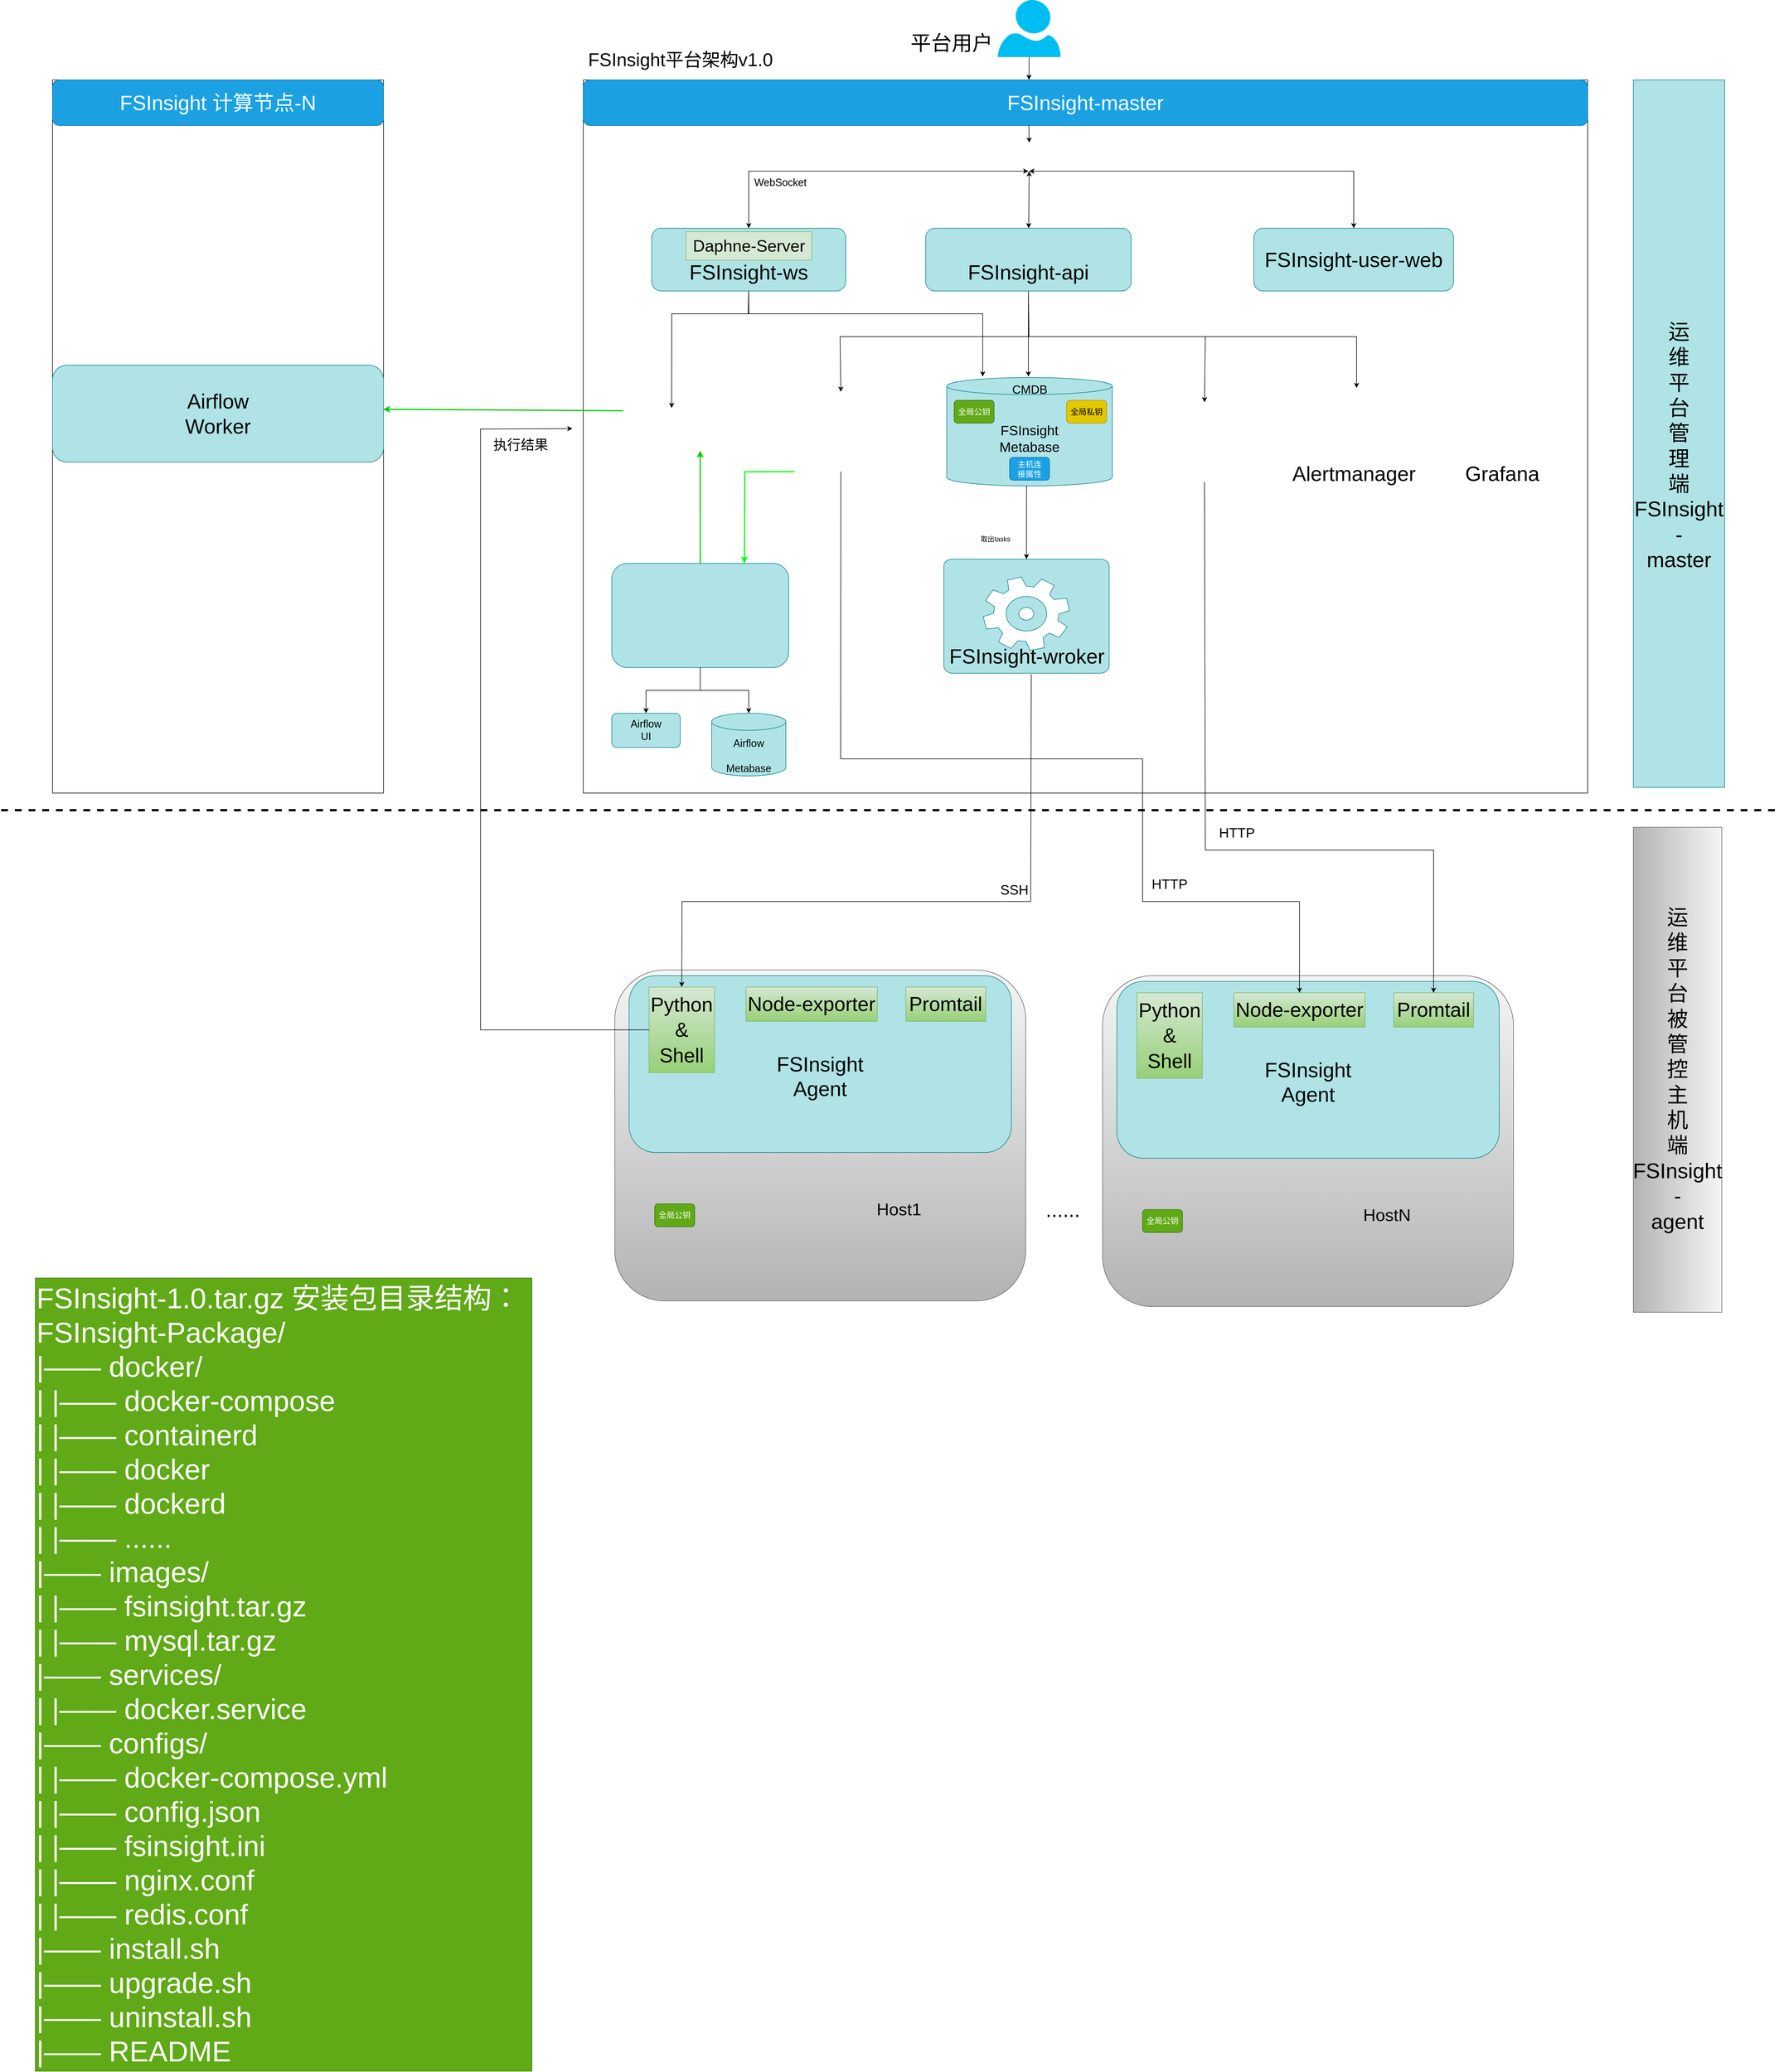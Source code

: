 <mxfile version="21.1.5" type="github">
  <diagram name="第 1 页" id="PWn0qpvjfhWFUnn55hS1">
    <mxGraphModel dx="4824" dy="-1916" grid="1" gridSize="10" guides="1" tooltips="1" connect="1" arrows="1" fold="1" page="1" pageScale="1" pageWidth="827" pageHeight="1169" math="0" shadow="0">
      <root>
        <mxCell id="0" />
        <mxCell id="1" parent="0" />
        <mxCell id="Eih9cNRxZLLOgjD7t8Rx-1" value="" style="swimlane;startSize=0;" parent="1" vertex="1">
          <mxGeometry x="-100" y="5350" width="1760" height="1250" as="geometry" />
        </mxCell>
        <mxCell id="Eih9cNRxZLLOgjD7t8Rx-2" value="&lt;font style=&quot;font-size: 36px;&quot;&gt;FSInsight-user-web&lt;/font&gt;" style="rounded=1;whiteSpace=wrap;html=1;fillColor=#b0e3e6;strokeColor=#0e8088;" parent="Eih9cNRxZLLOgjD7t8Rx-1" vertex="1">
          <mxGeometry x="1175" y="260" width="350" height="110" as="geometry" />
        </mxCell>
        <mxCell id="Eih9cNRxZLLOgjD7t8Rx-3" value="" style="shape=image;verticalLabelPosition=bottom;labelBackgroundColor=default;verticalAlign=top;aspect=fixed;imageAspect=0;image=https://www.gartner.com/imagesrv/peer-insights/vendors/logos/nginx.png;" parent="Eih9cNRxZLLOgjD7t8Rx-1" vertex="1">
          <mxGeometry x="707.12" y="110" width="148.55" height="50" as="geometry" />
        </mxCell>
        <mxCell id="Eih9cNRxZLLOgjD7t8Rx-4" value="&lt;font style=&quot;font-size: 36px;&quot;&gt;&lt;br&gt;FSInsight-api&lt;/font&gt;" style="rounded=1;whiteSpace=wrap;html=1;fillColor=#b0e3e6;strokeColor=#0e8088;" parent="Eih9cNRxZLLOgjD7t8Rx-1" vertex="1">
          <mxGeometry x="600" y="260" width="360" height="110" as="geometry" />
        </mxCell>
        <mxCell id="Eih9cNRxZLLOgjD7t8Rx-5" value="" style="shape=image;verticalLabelPosition=bottom;labelBackgroundColor=default;verticalAlign=top;aspect=fixed;imageAspect=0;image=https://upload.wikimedia.org/wikipedia/commons/thumb/0/00/Gunicorn_logo_2010.svg/2560px-Gunicorn_logo_2010.svg.png;" parent="Eih9cNRxZLLOgjD7t8Rx-1" vertex="1">
          <mxGeometry x="680.15" y="266.15" width="182.64" height="40.05" as="geometry" />
        </mxCell>
        <mxCell id="Eih9cNRxZLLOgjD7t8Rx-6" value="&lt;font style=&quot;font-size: 24px;&quot;&gt;FSInsight&lt;br&gt;Metabase&lt;/font&gt;" style="shape=cylinder3;whiteSpace=wrap;html=1;boundedLbl=1;backgroundOutline=1;size=15;fillColor=#b0e3e6;strokeColor=#0e8088;" parent="Eih9cNRxZLLOgjD7t8Rx-1" vertex="1">
          <mxGeometry x="637" y="521.64" width="290" height="190" as="geometry" />
        </mxCell>
        <mxCell id="Eih9cNRxZLLOgjD7t8Rx-7" value="" style="endArrow=classic;html=1;rounded=0;entryX=0.5;entryY=0;entryDx=0;entryDy=0;entryPerimeter=0;exitX=0.482;exitY=0.997;exitDx=0;exitDy=0;exitPerimeter=0;" parent="Eih9cNRxZLLOgjD7t8Rx-1" source="Eih9cNRxZLLOgjD7t8Rx-6" target="Eih9cNRxZLLOgjD7t8Rx-21" edge="1">
          <mxGeometry width="50" height="50" relative="1" as="geometry">
            <mxPoint x="776.61" y="750" as="sourcePoint" />
            <mxPoint x="776.61" y="730" as="targetPoint" />
          </mxGeometry>
        </mxCell>
        <mxCell id="Eih9cNRxZLLOgjD7t8Rx-8" value="" style="endArrow=classic;html=1;rounded=0;exitX=0.5;exitY=1;exitDx=0;exitDy=0;entryX=0.5;entryY=0;entryDx=0;entryDy=0;" parent="Eih9cNRxZLLOgjD7t8Rx-1" source="Eih9cNRxZLLOgjD7t8Rx-4" target="Eih9cNRxZLLOgjD7t8Rx-24" edge="1">
          <mxGeometry width="50" height="50" relative="1" as="geometry">
            <mxPoint x="465" y="490" as="sourcePoint" />
            <mxPoint x="475" y="510" as="targetPoint" />
            <Array as="points">
              <mxPoint x="780" y="450" />
              <mxPoint x="450" y="450" />
            </Array>
          </mxGeometry>
        </mxCell>
        <mxCell id="Eih9cNRxZLLOgjD7t8Rx-9" value="取出tasks" style="text;html=1;align=center;verticalAlign=middle;resizable=0;points=[];autosize=1;strokeColor=none;fillColor=none;" parent="Eih9cNRxZLLOgjD7t8Rx-1" vertex="1">
          <mxGeometry x="681.61" y="790" width="80" height="30" as="geometry" />
        </mxCell>
        <mxCell id="Eih9cNRxZLLOgjD7t8Rx-10" value="&lt;font style=&quot;font-size: 36px;&quot;&gt;&lt;br&gt;&lt;font style=&quot;font-size: 36px;&quot;&gt;FSInsight-ws&lt;/font&gt;&lt;/font&gt;" style="rounded=1;whiteSpace=wrap;html=1;fillColor=#b0e3e6;strokeColor=#0e8088;" parent="Eih9cNRxZLLOgjD7t8Rx-1" vertex="1">
          <mxGeometry x="120" y="260" width="340" height="110" as="geometry" />
        </mxCell>
        <mxCell id="Eih9cNRxZLLOgjD7t8Rx-11" value="&lt;font style=&quot;font-size: 29px;&quot;&gt;Daphne-Server&lt;/font&gt;" style="text;html=1;align=center;verticalAlign=middle;resizable=0;points=[];autosize=1;strokeColor=#82b366;fillColor=#d5e8d4;" parent="Eih9cNRxZLLOgjD7t8Rx-1" vertex="1">
          <mxGeometry x="180" y="266.15" width="220" height="50" as="geometry" />
        </mxCell>
        <mxCell id="Eih9cNRxZLLOgjD7t8Rx-12" value="" style="endArrow=classic;startArrow=classic;html=1;rounded=0;exitX=0.5;exitY=0;exitDx=0;exitDy=0;" parent="Eih9cNRxZLLOgjD7t8Rx-1" source="Eih9cNRxZLLOgjD7t8Rx-10" edge="1">
          <mxGeometry width="50" height="50" relative="1" as="geometry">
            <mxPoint x="350" y="310" as="sourcePoint" />
            <mxPoint x="780" y="160" as="targetPoint" />
            <Array as="points">
              <mxPoint x="290" y="160" />
            </Array>
          </mxGeometry>
        </mxCell>
        <mxCell id="Eih9cNRxZLLOgjD7t8Rx-13" value="" style="endArrow=classic;startArrow=classic;html=1;rounded=0;entryX=0.5;entryY=1;entryDx=0;entryDy=0;" parent="Eih9cNRxZLLOgjD7t8Rx-1" source="Eih9cNRxZLLOgjD7t8Rx-4" target="Eih9cNRxZLLOgjD7t8Rx-3" edge="1">
          <mxGeometry width="50" height="50" relative="1" as="geometry">
            <mxPoint x="350" y="250" as="sourcePoint" />
            <mxPoint x="475" y="120" as="targetPoint" />
          </mxGeometry>
        </mxCell>
        <mxCell id="Eih9cNRxZLLOgjD7t8Rx-14" value="" style="endArrow=classic;startArrow=classic;html=1;rounded=0;entryX=0.5;entryY=1;entryDx=0;entryDy=0;exitX=0.5;exitY=0;exitDx=0;exitDy=0;" parent="Eih9cNRxZLLOgjD7t8Rx-1" source="Eih9cNRxZLLOgjD7t8Rx-2" target="Eih9cNRxZLLOgjD7t8Rx-3" edge="1">
          <mxGeometry width="50" height="50" relative="1" as="geometry">
            <mxPoint x="350" y="250" as="sourcePoint" />
            <mxPoint x="400" y="200" as="targetPoint" />
            <Array as="points">
              <mxPoint x="1350" y="160" />
              <mxPoint x="1055" y="160" />
            </Array>
          </mxGeometry>
        </mxCell>
        <mxCell id="Eih9cNRxZLLOgjD7t8Rx-15" value="CMDB" style="text;html=1;align=center;verticalAlign=middle;resizable=0;points=[];autosize=1;strokeColor=none;fillColor=none;fontSize=21;" parent="Eih9cNRxZLLOgjD7t8Rx-1" vertex="1">
          <mxGeometry x="737" y="521.64" width="90" height="40" as="geometry" />
        </mxCell>
        <mxCell id="Eih9cNRxZLLOgjD7t8Rx-16" value="全局私钥" style="rounded=1;whiteSpace=wrap;html=1;fontSize=14;fillColor=#e3c800;fontColor=#000000;strokeColor=#B09500;" parent="Eih9cNRxZLLOgjD7t8Rx-1" vertex="1">
          <mxGeometry x="847" y="561.64" width="70" height="40" as="geometry" />
        </mxCell>
        <mxCell id="Eih9cNRxZLLOgjD7t8Rx-17" value="全局公钥" style="rounded=1;whiteSpace=wrap;html=1;fontSize=14;fillColor=#60a917;fontColor=#ffffff;strokeColor=#2D7600;" parent="Eih9cNRxZLLOgjD7t8Rx-1" vertex="1">
          <mxGeometry x="649.86" y="561.64" width="70" height="40" as="geometry" />
        </mxCell>
        <mxCell id="Eih9cNRxZLLOgjD7t8Rx-18" value="主机连&lt;br&gt;接属性" style="rounded=1;whiteSpace=wrap;html=1;fontSize=14;fillColor=#1ba1e2;fontColor=#ffffff;strokeColor=#006EAF;" parent="Eih9cNRxZLLOgjD7t8Rx-1" vertex="1">
          <mxGeometry x="747" y="661.64" width="70" height="40" as="geometry" />
        </mxCell>
        <mxCell id="Eih9cNRxZLLOgjD7t8Rx-19" value="" style="shape=image;verticalLabelPosition=bottom;labelBackgroundColor=#33FFFF;verticalAlign=top;aspect=fixed;imageAspect=0;image=https://download.logo.wine/logo/Redis/Redis-Logo.wine.png;" parent="Eih9cNRxZLLOgjD7t8Rx-1" vertex="1">
          <mxGeometry x="-20" y="503.28" width="339.72" height="226.72" as="geometry" />
        </mxCell>
        <mxCell id="Eih9cNRxZLLOgjD7t8Rx-20" value="&lt;font style=&quot;font-size: 36px;&quot;&gt;FSInsight-master&lt;/font&gt;" style="rounded=1;whiteSpace=wrap;html=1;fillColor=#1ba1e2;strokeColor=#006EAF;fontColor=#ffffff;" parent="Eih9cNRxZLLOgjD7t8Rx-1" vertex="1">
          <mxGeometry width="1760" height="80" as="geometry" />
        </mxCell>
        <mxCell id="Eih9cNRxZLLOgjD7t8Rx-21" value="" style="verticalLabelPosition=bottom;html=1;verticalAlign=top;align=center;strokeColor=#0e8088;fillColor=#b0e3e6;shape=mxgraph.azure.worker_role;labelBackgroundColor=#33FFFF;fontSize=24;" parent="Eih9cNRxZLLOgjD7t8Rx-1" vertex="1">
          <mxGeometry x="631.61" y="840" width="290" height="200" as="geometry" />
        </mxCell>
        <mxCell id="Eih9cNRxZLLOgjD7t8Rx-22" value="&lt;font style=&quot;font-size: 36px;&quot;&gt;FSInsight-wroker&lt;/font&gt;" style="text;html=1;align=center;verticalAlign=middle;resizable=0;points=[];autosize=1;strokeColor=none;fillColor=none;fontSize=24;" parent="Eih9cNRxZLLOgjD7t8Rx-1" vertex="1">
          <mxGeometry x="626.61" y="980" width="300" height="60" as="geometry" />
        </mxCell>
        <mxCell id="Eih9cNRxZLLOgjD7t8Rx-23" value="" style="shape=image;verticalLabelPosition=bottom;labelBackgroundColor=default;verticalAlign=top;aspect=fixed;imageAspect=0;image=https://grafana.com/docs/loki/latest/logo_and_name.png;" parent="Eih9cNRxZLLOgjD7t8Rx-1" vertex="1">
          <mxGeometry x="970" y="565" width="237.13" height="140" as="geometry" />
        </mxCell>
        <mxCell id="Eih9cNRxZLLOgjD7t8Rx-24" value="" style="shape=image;verticalLabelPosition=bottom;labelBackgroundColor=default;verticalAlign=top;aspect=fixed;imageAspect=0;image=https://seeklogo.com/images/P/prometheus-monitoring-system-logo-3C07B67C00-seeklogo.com.png;" parent="Eih9cNRxZLLOgjD7t8Rx-1" vertex="1">
          <mxGeometry x="370" y="546.64" width="162.79" height="140" as="geometry" />
        </mxCell>
        <mxCell id="Eih9cNRxZLLOgjD7t8Rx-25" value="" style="endArrow=classic;html=1;rounded=0;exitX=0.5;exitY=1;exitDx=0;exitDy=0;" parent="Eih9cNRxZLLOgjD7t8Rx-1" source="Eih9cNRxZLLOgjD7t8Rx-4" edge="1">
          <mxGeometry width="50" height="50" relative="1" as="geometry">
            <mxPoint x="765" y="350" as="sourcePoint" />
            <mxPoint x="780" y="520" as="targetPoint" />
          </mxGeometry>
        </mxCell>
        <mxCell id="Eih9cNRxZLLOgjD7t8Rx-26" value="" style="endArrow=classic;html=1;rounded=0;entryX=0.5;entryY=0;entryDx=0;entryDy=0;exitX=0.5;exitY=1;exitDx=0;exitDy=0;" parent="Eih9cNRxZLLOgjD7t8Rx-1" source="Eih9cNRxZLLOgjD7t8Rx-4" target="Eih9cNRxZLLOgjD7t8Rx-23" edge="1">
          <mxGeometry width="50" height="50" relative="1" as="geometry">
            <mxPoint x="760" y="340" as="sourcePoint" />
            <mxPoint x="635" y="455" as="targetPoint" />
            <Array as="points">
              <mxPoint x="781" y="450" />
              <mxPoint x="1090" y="450" />
            </Array>
          </mxGeometry>
        </mxCell>
        <mxCell id="Eih9cNRxZLLOgjD7t8Rx-27" value="" style="endArrow=classic;html=1;rounded=0;strokeWidth=1;fontSize=37;entryX=0.5;entryY=0;entryDx=0;entryDy=0;exitX=0.5;exitY=1;exitDx=0;exitDy=0;" parent="Eih9cNRxZLLOgjD7t8Rx-1" source="Eih9cNRxZLLOgjD7t8Rx-10" edge="1">
          <mxGeometry width="50" height="50" relative="1" as="geometry">
            <mxPoint x="490" y="600" as="sourcePoint" />
            <mxPoint x="154.86" y="575" as="targetPoint" />
            <Array as="points">
              <mxPoint x="289" y="410" />
              <mxPoint x="155" y="410" />
            </Array>
          </mxGeometry>
        </mxCell>
        <mxCell id="Eih9cNRxZLLOgjD7t8Rx-28" value="" style="shape=image;verticalLabelPosition=bottom;labelBackgroundColor=default;verticalAlign=top;aspect=fixed;imageAspect=0;image=https://cdn-icons-png.flaticon.com/512/5799/5799222.png;" parent="Eih9cNRxZLLOgjD7t8Rx-1" vertex="1">
          <mxGeometry x="1300" y="540" width="110" height="110" as="geometry" />
        </mxCell>
        <mxCell id="Eih9cNRxZLLOgjD7t8Rx-29" value="Alertmanager" style="text;html=1;align=center;verticalAlign=middle;resizable=0;points=[];autosize=1;strokeColor=none;fillColor=none;fontSize=36;" parent="Eih9cNRxZLLOgjD7t8Rx-1" vertex="1">
          <mxGeometry x="1230" y="660" width="240" height="60" as="geometry" />
        </mxCell>
        <mxCell id="Eih9cNRxZLLOgjD7t8Rx-30" value="" style="shape=image;verticalLabelPosition=bottom;labelBackgroundColor=default;verticalAlign=top;aspect=fixed;imageAspect=0;image=https://uxwing.com/wp-content/themes/uxwing/download/brands-and-social-media/grafana-icon.png;" parent="Eih9cNRxZLLOgjD7t8Rx-1" vertex="1">
          <mxGeometry x="1550" y="549.18" width="102.17" height="110.82" as="geometry" />
        </mxCell>
        <mxCell id="Eih9cNRxZLLOgjD7t8Rx-31" value="" style="endArrow=classic;html=1;rounded=0;strokeWidth=1;fontSize=32;exitX=0.5;exitY=1;exitDx=0;exitDy=0;entryX=0.5;entryY=0;entryDx=0;entryDy=0;" parent="Eih9cNRxZLLOgjD7t8Rx-1" source="Eih9cNRxZLLOgjD7t8Rx-4" target="Eih9cNRxZLLOgjD7t8Rx-28" edge="1">
          <mxGeometry width="50" height="50" relative="1" as="geometry">
            <mxPoint x="1020" y="730" as="sourcePoint" />
            <mxPoint x="1070" y="680" as="targetPoint" />
            <Array as="points">
              <mxPoint x="780" y="450" />
              <mxPoint x="1355" y="450" />
            </Array>
          </mxGeometry>
        </mxCell>
        <mxCell id="5G6BUOi-uD9NeLcH04Ix-1" value="Grafana" style="text;html=1;align=center;verticalAlign=middle;resizable=0;points=[];autosize=1;strokeColor=none;fillColor=none;fontSize=36;" parent="Eih9cNRxZLLOgjD7t8Rx-1" vertex="1">
          <mxGeometry x="1535" y="660" width="150" height="60" as="geometry" />
        </mxCell>
        <mxCell id="B23y7wXSr48O5kqvbDNo-1" value="" style="endArrow=classic;html=1;rounded=0;exitX=0.5;exitY=1;exitDx=0;exitDy=0;" parent="Eih9cNRxZLLOgjD7t8Rx-1" source="Eih9cNRxZLLOgjD7t8Rx-10" edge="1">
          <mxGeometry width="50" height="50" relative="1" as="geometry">
            <mxPoint x="960" y="860" as="sourcePoint" />
            <mxPoint x="700" y="520" as="targetPoint" />
            <Array as="points">
              <mxPoint x="290" y="410" />
              <mxPoint x="700" y="410" />
            </Array>
          </mxGeometry>
        </mxCell>
        <mxCell id="B23y7wXSr48O5kqvbDNo-2" value="" style="endArrow=classic;html=1;rounded=0;entryX=0.5;entryY=0;entryDx=0;entryDy=0;" parent="Eih9cNRxZLLOgjD7t8Rx-1" target="Eih9cNRxZLLOgjD7t8Rx-3" edge="1">
          <mxGeometry width="50" height="50" relative="1" as="geometry">
            <mxPoint x="781" y="80" as="sourcePoint" />
            <mxPoint x="791" y="10" as="targetPoint" />
          </mxGeometry>
        </mxCell>
        <mxCell id="B23y7wXSr48O5kqvbDNo-4" value="" style="rounded=1;whiteSpace=wrap;html=1;fontSize=36;fillColor=#b0e3e6;strokeColor=#0e8088;" parent="Eih9cNRxZLLOgjD7t8Rx-1" vertex="1">
          <mxGeometry x="50" y="847.5" width="310" height="182.5" as="geometry" />
        </mxCell>
        <mxCell id="B23y7wXSr48O5kqvbDNo-3" value="" style="shape=image;verticalLabelPosition=bottom;labelBackgroundColor=default;verticalAlign=top;aspect=fixed;imageAspect=0;image=https://upload.wikimedia.org/wikipedia/commons/d/de/AirflowLogo.png;" parent="Eih9cNRxZLLOgjD7t8Rx-1" vertex="1">
          <mxGeometry x="61.01" y="885" width="258.71" height="100" as="geometry" />
        </mxCell>
        <mxCell id="B23y7wXSr48O5kqvbDNo-5" value="&lt;font style=&quot;font-size: 18px;&quot;&gt;Airflow&lt;br&gt;Metabase&lt;/font&gt;" style="shape=cylinder3;whiteSpace=wrap;html=1;boundedLbl=1;backgroundOutline=1;size=15;fontSize=36;fillColor=#b0e3e6;strokeColor=#0e8088;" parent="Eih9cNRxZLLOgjD7t8Rx-1" vertex="1">
          <mxGeometry x="225" y="1110" width="130" height="110" as="geometry" />
        </mxCell>
        <mxCell id="B23y7wXSr48O5kqvbDNo-6" value="Airflow&lt;br&gt;UI" style="rounded=1;whiteSpace=wrap;html=1;fontSize=18;fillColor=#b0e3e6;strokeColor=#0e8088;" parent="Eih9cNRxZLLOgjD7t8Rx-1" vertex="1">
          <mxGeometry x="50" y="1110" width="120" height="60" as="geometry" />
        </mxCell>
        <mxCell id="B23y7wXSr48O5kqvbDNo-7" value="" style="endArrow=classic;html=1;rounded=0;fontSize=18;exitX=0.5;exitY=1;exitDx=0;exitDy=0;entryX=0.5;entryY=0;entryDx=0;entryDy=0;entryPerimeter=0;" parent="Eih9cNRxZLLOgjD7t8Rx-1" source="B23y7wXSr48O5kqvbDNo-4" target="B23y7wXSr48O5kqvbDNo-5" edge="1">
          <mxGeometry width="50" height="50" relative="1" as="geometry">
            <mxPoint x="980" y="1030" as="sourcePoint" />
            <mxPoint x="1030" y="980" as="targetPoint" />
            <Array as="points">
              <mxPoint x="205" y="1070" />
              <mxPoint x="290" y="1070" />
            </Array>
          </mxGeometry>
        </mxCell>
        <mxCell id="B23y7wXSr48O5kqvbDNo-8" value="" style="endArrow=classic;html=1;rounded=0;fontSize=18;exitX=0.5;exitY=1;exitDx=0;exitDy=0;entryX=0.5;entryY=0;entryDx=0;entryDy=0;" parent="Eih9cNRxZLLOgjD7t8Rx-1" source="B23y7wXSr48O5kqvbDNo-4" target="B23y7wXSr48O5kqvbDNo-6" edge="1">
          <mxGeometry width="50" height="50" relative="1" as="geometry">
            <mxPoint x="980" y="1030" as="sourcePoint" />
            <mxPoint x="1030" y="980" as="targetPoint" />
            <Array as="points">
              <mxPoint x="205" y="1070" />
              <mxPoint x="110" y="1070" />
            </Array>
          </mxGeometry>
        </mxCell>
        <mxCell id="B23y7wXSr48O5kqvbDNo-9" value="" style="endArrow=classic;html=1;rounded=0;fontSize=18;entryX=0.662;entryY=0.647;entryDx=0;entryDy=0;exitX=0.5;exitY=0;exitDx=0;exitDy=0;entryPerimeter=0;strokeColor=#00CC00;strokeWidth=2;" parent="Eih9cNRxZLLOgjD7t8Rx-1" source="B23y7wXSr48O5kqvbDNo-4" target="Eih9cNRxZLLOgjD7t8Rx-19" edge="1">
          <mxGeometry width="50" height="50" relative="1" as="geometry">
            <mxPoint x="700" y="830" as="sourcePoint" />
            <mxPoint x="750" y="780" as="targetPoint" />
          </mxGeometry>
        </mxCell>
        <mxCell id="B23y7wXSr48O5kqvbDNo-15" value="" style="endArrow=classic;html=1;rounded=0;strokeColor=#00FF00;strokeWidth=2;fontSize=36;entryX=0.75;entryY=0;entryDx=0;entryDy=0;exitX=0;exitY=1;exitDx=0;exitDy=0;" parent="Eih9cNRxZLLOgjD7t8Rx-1" source="Eih9cNRxZLLOgjD7t8Rx-24" target="B23y7wXSr48O5kqvbDNo-4" edge="1">
          <mxGeometry width="50" height="50" relative="1" as="geometry">
            <mxPoint x="450" y="890" as="sourcePoint" />
            <mxPoint x="500" y="840" as="targetPoint" />
            <Array as="points">
              <mxPoint x="283" y="687" />
            </Array>
          </mxGeometry>
        </mxCell>
        <mxCell id="VdnHaezH6w9F2HP4i1kv-1" value="WebSocket" style="text;html=1;align=center;verticalAlign=middle;resizable=0;points=[];autosize=1;strokeColor=none;fillColor=none;fontSize=18;" parent="Eih9cNRxZLLOgjD7t8Rx-1" vertex="1">
          <mxGeometry x="285" y="160" width="120" height="40" as="geometry" />
        </mxCell>
        <mxCell id="Eih9cNRxZLLOgjD7t8Rx-32" value="&amp;nbsp; &amp;nbsp; &amp;nbsp; &amp;nbsp; &amp;nbsp;&lt;br&gt;&lt;br&gt;&lt;br&gt;&lt;br&gt;&lt;br&gt;&lt;br&gt;&lt;br&gt;&lt;br&gt;&lt;br&gt;&amp;nbsp; &amp;nbsp; &amp;nbsp; &amp;nbsp; &amp;nbsp; &amp;nbsp; &amp;nbsp; &amp;nbsp; &amp;nbsp; &amp;nbsp; &amp;nbsp; &amp;nbsp; &amp;nbsp; &amp;nbsp; &amp;nbsp; &amp;nbsp; &amp;nbsp; &amp;nbsp; &amp;nbsp; &amp;nbsp; &amp;nbsp; &amp;nbsp; &amp;nbsp; &amp;nbsp; &amp;nbsp;&lt;br&gt;&lt;br&gt;&lt;br&gt;&lt;br&gt;&lt;br&gt;&lt;br&gt;&lt;br&gt;&lt;br&gt;&lt;br&gt;&amp;nbsp; &amp;nbsp; &amp;nbsp; &amp;nbsp; &amp;nbsp; &amp;nbsp; &amp;nbsp; &amp;nbsp; &amp;nbsp; &amp;nbsp; &amp;nbsp; &amp;nbsp; &amp;nbsp; &amp;nbsp; &amp;nbsp; &amp;nbsp; &amp;nbsp; &amp;nbsp; &amp;nbsp; &amp;nbsp; &amp;nbsp; &amp;nbsp; &amp;nbsp; &amp;nbsp; &amp;nbsp; &amp;nbsp; &amp;nbsp; &amp;nbsp; &amp;nbsp; &amp;nbsp; &amp;nbsp; &amp;nbsp; &amp;nbsp; &amp;nbsp; &amp;nbsp; &amp;nbsp; &amp;nbsp; &amp;nbsp; &amp;nbsp; &amp;nbsp; &amp;nbsp; &amp;nbsp;&lt;font style=&quot;font-size: 30px;&quot;&gt;HostN&lt;/font&gt;" style="rounded=1;whiteSpace=wrap;html=1;fillColor=#f5f5f5;gradientColor=#b3b3b3;strokeColor=#666666;" parent="1" vertex="1">
          <mxGeometry x="810" y="6920" width="720" height="580" as="geometry" />
        </mxCell>
        <mxCell id="Eih9cNRxZLLOgjD7t8Rx-33" value="" style="verticalLabelPosition=bottom;html=1;verticalAlign=top;align=center;strokeColor=none;fillColor=#00BEF2;shape=mxgraph.azure.user;" parent="1" vertex="1">
          <mxGeometry x="626.39" y="5210" width="110" height="100" as="geometry" />
        </mxCell>
        <mxCell id="Eih9cNRxZLLOgjD7t8Rx-34" value="&lt;font style=&quot;font-size: 36px;&quot;&gt;平台用户&lt;/font&gt;" style="text;html=1;align=center;verticalAlign=middle;resizable=0;points=[];autosize=1;strokeColor=none;fillColor=none;fontSize=24;" parent="1" vertex="1">
          <mxGeometry x="460" y="5255" width="170" height="60" as="geometry" />
        </mxCell>
        <mxCell id="Eih9cNRxZLLOgjD7t8Rx-35" value="" style="endArrow=classic;html=1;rounded=0;exitX=0.5;exitY=1;exitDx=0;exitDy=0;exitPerimeter=0;" parent="1" source="Eih9cNRxZLLOgjD7t8Rx-33" edge="1">
          <mxGeometry width="50" height="50" relative="1" as="geometry">
            <mxPoint x="260" y="6030" as="sourcePoint" />
            <mxPoint x="681" y="5350" as="targetPoint" />
          </mxGeometry>
        </mxCell>
        <mxCell id="Eih9cNRxZLLOgjD7t8Rx-36" value="SSH" style="text;html=1;align=center;verticalAlign=middle;resizable=0;points=[];autosize=1;strokeColor=none;fillColor=none;fontSize=24;" parent="1" vertex="1">
          <mxGeometry x="620" y="6750" width="70" height="40" as="geometry" />
        </mxCell>
        <mxCell id="Eih9cNRxZLLOgjD7t8Rx-37" value="全局公钥" style="rounded=1;whiteSpace=wrap;html=1;fontSize=14;fillColor=#60a917;fontColor=#ffffff;strokeColor=#2D7600;" parent="1" vertex="1">
          <mxGeometry x="880" y="7330" width="70" height="40" as="geometry" />
        </mxCell>
        <mxCell id="Eih9cNRxZLLOgjD7t8Rx-38" value="&lt;font style=&quot;font-size: 36px;&quot;&gt;&lt;br&gt;FSInsight&lt;br&gt;Agent&lt;/font&gt;" style="rounded=1;whiteSpace=wrap;html=1;fillColor=#b0e3e6;strokeColor=#0e8088;" parent="1" vertex="1">
          <mxGeometry x="835" y="6930" width="670" height="310" as="geometry" />
        </mxCell>
        <mxCell id="Eih9cNRxZLLOgjD7t8Rx-39" value="&lt;font style=&quot;font-size: 37px;&quot;&gt;运&lt;br&gt;维&lt;br&gt;平&lt;br&gt;台&lt;br&gt;被&lt;br&gt;管&lt;br&gt;控&lt;br&gt;主&lt;br&gt;机&lt;br&gt;端&lt;br&gt;FSInsight&lt;br&gt;-&lt;br&gt;agent&lt;/font&gt;" style="rounded=0;whiteSpace=wrap;html=1;labelBackgroundColor=none;fontSize=24;fillColor=#f5f5f5;gradientColor=#b3b3b3;strokeColor=#666666;direction=south;" parent="1" vertex="1">
          <mxGeometry x="1740" y="6660" width="155" height="850" as="geometry" />
        </mxCell>
        <mxCell id="Eih9cNRxZLLOgjD7t8Rx-40" value="&lt;font style=&quot;font-size: 37px;&quot;&gt;&lt;br&gt;运&lt;br&gt;维&lt;br&gt;平&lt;br&gt;台&lt;br&gt;管&lt;br&gt;理&lt;br&gt;端&lt;br&gt;FSInsight&lt;br&gt;-&lt;br&gt;master&lt;/font&gt;" style="rounded=0;whiteSpace=wrap;html=1;labelBackgroundColor=none;fontSize=37;fillColor=#b0e3e6;strokeColor=#0e8088;direction=south;" parent="1" vertex="1">
          <mxGeometry x="1740" y="5350" width="160" height="1240" as="geometry" />
        </mxCell>
        <mxCell id="Eih9cNRxZLLOgjD7t8Rx-42" value="&lt;font style=&quot;font-size: 35px;&quot;&gt;Node-exporter&lt;/font&gt;" style="rounded=0;whiteSpace=wrap;html=1;labelBackgroundColor=none;fontSize=37;fillColor=#d5e8d4;gradientColor=#97d077;strokeColor=#82b366;" parent="1" vertex="1">
          <mxGeometry x="1040" y="6950" width="230" height="60" as="geometry" />
        </mxCell>
        <mxCell id="Eih9cNRxZLLOgjD7t8Rx-43" value="&lt;font style=&quot;font-size: 35px;&quot;&gt;Promtail&lt;/font&gt;" style="rounded=0;whiteSpace=wrap;html=1;labelBackgroundColor=none;fontSize=37;fillColor=#d5e8d4;gradientColor=#97d077;strokeColor=#82b366;" parent="1" vertex="1">
          <mxGeometry x="1320" y="6950" width="140" height="60" as="geometry" />
        </mxCell>
        <mxCell id="Eih9cNRxZLLOgjD7t8Rx-44" value="&amp;nbsp; &amp;nbsp; &amp;nbsp; &amp;nbsp; &amp;nbsp;&lt;br&gt;&lt;br&gt;&lt;br&gt;&lt;br&gt;&lt;br&gt;&lt;br&gt;&lt;br&gt;&lt;br&gt;&lt;br&gt;&amp;nbsp; &amp;nbsp; &amp;nbsp; &amp;nbsp; &amp;nbsp; &amp;nbsp; &amp;nbsp; &amp;nbsp; &amp;nbsp; &amp;nbsp; &amp;nbsp; &amp;nbsp; &amp;nbsp; &amp;nbsp; &amp;nbsp; &amp;nbsp; &amp;nbsp; &amp;nbsp; &amp;nbsp; &amp;nbsp; &amp;nbsp; &amp;nbsp; &amp;nbsp; &amp;nbsp; &amp;nbsp;&lt;br&gt;&lt;br&gt;&lt;br&gt;&lt;br&gt;&lt;br&gt;&lt;br&gt;&lt;br&gt;&lt;br&gt;&lt;br&gt;&amp;nbsp; &amp;nbsp; &amp;nbsp; &amp;nbsp; &amp;nbsp; &amp;nbsp; &amp;nbsp; &amp;nbsp; &amp;nbsp; &amp;nbsp; &amp;nbsp; &amp;nbsp; &amp;nbsp; &amp;nbsp; &amp;nbsp; &amp;nbsp; &amp;nbsp; &amp;nbsp; &amp;nbsp; &amp;nbsp; &amp;nbsp; &amp;nbsp; &amp;nbsp; &amp;nbsp; &amp;nbsp; &amp;nbsp; &amp;nbsp; &amp;nbsp; &amp;nbsp; &amp;nbsp; &amp;nbsp; &amp;nbsp; &amp;nbsp; &amp;nbsp; &amp;nbsp; &amp;nbsp; &amp;nbsp; &amp;nbsp; &amp;nbsp; &amp;nbsp; &amp;nbsp; &amp;nbsp;&lt;font style=&quot;font-size: 30px;&quot;&gt;Host1&lt;/font&gt;" style="rounded=1;whiteSpace=wrap;html=1;fillColor=#f5f5f5;gradientColor=#b3b3b3;strokeColor=#666666;" parent="1" vertex="1">
          <mxGeometry x="-44.76" y="6910" width="720" height="580" as="geometry" />
        </mxCell>
        <mxCell id="Eih9cNRxZLLOgjD7t8Rx-45" value="全局公钥" style="rounded=1;whiteSpace=wrap;html=1;fontSize=14;fillColor=#60a917;fontColor=#ffffff;strokeColor=#2D7600;" parent="1" vertex="1">
          <mxGeometry x="25.24" y="7320" width="70" height="40" as="geometry" />
        </mxCell>
        <mxCell id="Eih9cNRxZLLOgjD7t8Rx-46" value="&lt;font style=&quot;font-size: 36px;&quot;&gt;&lt;br&gt;FSInsight&lt;br&gt;Agent&lt;/font&gt;" style="rounded=1;whiteSpace=wrap;html=1;fillColor=#b0e3e6;strokeColor=#0e8088;" parent="1" vertex="1">
          <mxGeometry x="-19.76" y="6920" width="670" height="310" as="geometry" />
        </mxCell>
        <mxCell id="Eih9cNRxZLLOgjD7t8Rx-47" value="&lt;font style=&quot;font-size: 35px;&quot;&gt;Python&lt;br&gt;&amp;amp;&lt;br&gt;Shell&lt;br&gt;&lt;/font&gt;" style="rounded=0;whiteSpace=wrap;html=1;labelBackgroundColor=none;fontSize=37;fillColor=#d5e8d4;gradientColor=#97d077;strokeColor=#82b366;" parent="1" vertex="1">
          <mxGeometry x="15.24" y="6940" width="114.76" height="150" as="geometry" />
        </mxCell>
        <mxCell id="Eih9cNRxZLLOgjD7t8Rx-48" value="&lt;font style=&quot;font-size: 35px;&quot;&gt;Node-exporter&lt;/font&gt;" style="rounded=0;whiteSpace=wrap;html=1;labelBackgroundColor=none;fontSize=37;fillColor=#d5e8d4;gradientColor=#97d077;strokeColor=#82b366;" parent="1" vertex="1">
          <mxGeometry x="185.24" y="6940" width="230" height="60" as="geometry" />
        </mxCell>
        <mxCell id="Eih9cNRxZLLOgjD7t8Rx-49" value="&lt;font style=&quot;font-size: 35px;&quot;&gt;Promtail&lt;/font&gt;" style="rounded=0;whiteSpace=wrap;html=1;labelBackgroundColor=none;fontSize=37;fillColor=#d5e8d4;gradientColor=#97d077;strokeColor=#82b366;" parent="1" vertex="1">
          <mxGeometry x="465.24" y="6940" width="140" height="60" as="geometry" />
        </mxCell>
        <mxCell id="Eih9cNRxZLLOgjD7t8Rx-50" value="......" style="text;html=1;align=center;verticalAlign=middle;resizable=0;points=[];autosize=1;strokeColor=none;fillColor=none;fontSize=36;" parent="1" vertex="1">
          <mxGeometry x="700" y="7300" width="80" height="60" as="geometry" />
        </mxCell>
        <mxCell id="Eih9cNRxZLLOgjD7t8Rx-51" value="" style="endArrow=classic;html=1;rounded=0;strokeWidth=1;fontSize=36;exitX=0.5;exitY=1;exitDx=0;exitDy=0;" parent="1" source="Eih9cNRxZLLOgjD7t8Rx-24" target="Eih9cNRxZLLOgjD7t8Rx-42" edge="1">
          <mxGeometry width="50" height="50" relative="1" as="geometry">
            <mxPoint x="830" y="6680" as="sourcePoint" />
            <mxPoint x="970" y="6270" as="targetPoint" />
            <Array as="points">
              <mxPoint x="351" y="6540" />
              <mxPoint x="880" y="6540" />
              <mxPoint x="880" y="6790" />
              <mxPoint x="1155" y="6790" />
            </Array>
          </mxGeometry>
        </mxCell>
        <mxCell id="Eih9cNRxZLLOgjD7t8Rx-52" value="" style="endArrow=classic;html=1;rounded=0;strokeWidth=1;fontSize=36;exitX=0.5;exitY=1;exitDx=0;exitDy=0;entryX=0.5;entryY=0;entryDx=0;entryDy=0;" parent="1" source="Eih9cNRxZLLOgjD7t8Rx-23" target="Eih9cNRxZLLOgjD7t8Rx-43" edge="1">
          <mxGeometry width="50" height="50" relative="1" as="geometry">
            <mxPoint x="760" y="6350" as="sourcePoint" />
            <mxPoint x="810" y="6300" as="targetPoint" />
            <Array as="points">
              <mxPoint x="990" y="6700" />
              <mxPoint x="1390" y="6700" />
            </Array>
          </mxGeometry>
        </mxCell>
        <mxCell id="Eih9cNRxZLLOgjD7t8Rx-53" value="" style="endArrow=classic;html=1;rounded=0;strokeWidth=1;fontSize=36;entryX=0.5;entryY=0;entryDx=0;entryDy=0;exitX=0.528;exitY=1.029;exitDx=0;exitDy=0;exitPerimeter=0;" parent="1" source="Eih9cNRxZLLOgjD7t8Rx-22" target="Eih9cNRxZLLOgjD7t8Rx-47" edge="1">
          <mxGeometry width="50" height="50" relative="1" as="geometry">
            <mxPoint x="370" y="6390" as="sourcePoint" />
            <mxPoint x="570" y="6280" as="targetPoint" />
            <Array as="points">
              <mxPoint x="684" y="6790" />
              <mxPoint x="73" y="6790" />
            </Array>
          </mxGeometry>
        </mxCell>
        <mxCell id="Eih9cNRxZLLOgjD7t8Rx-54" value="" style="endArrow=classic;html=1;rounded=0;strokeWidth=1;fontSize=36;entryX=0.003;entryY=0.476;entryDx=0;entryDy=0;exitX=0;exitY=0.5;exitDx=0;exitDy=0;entryPerimeter=0;" parent="1" source="Eih9cNRxZLLOgjD7t8Rx-47" target="Eih9cNRxZLLOgjD7t8Rx-19" edge="1">
          <mxGeometry width="50" height="50" relative="1" as="geometry">
            <mxPoint x="760" y="6260" as="sourcePoint" />
            <mxPoint x="810" y="6210" as="targetPoint" />
            <Array as="points">
              <mxPoint x="-280" y="7015" />
              <mxPoint x="-280" y="5962" />
            </Array>
          </mxGeometry>
        </mxCell>
        <mxCell id="Eih9cNRxZLLOgjD7t8Rx-55" value="执行结果" style="text;html=1;align=center;verticalAlign=middle;resizable=0;points=[];autosize=1;strokeColor=none;fillColor=none;fontSize=24;" parent="1" vertex="1">
          <mxGeometry x="-270" y="5970" width="120" height="40" as="geometry" />
        </mxCell>
        <mxCell id="Eih9cNRxZLLOgjD7t8Rx-56" value="HTTP" style="text;html=1;align=center;verticalAlign=middle;resizable=0;points=[];autosize=1;strokeColor=none;fillColor=none;fontSize=24;" parent="1" vertex="1">
          <mxGeometry x="882.38" y="6740" width="90" height="40" as="geometry" />
        </mxCell>
        <mxCell id="Eih9cNRxZLLOgjD7t8Rx-57" value="HTTP" style="text;html=1;align=center;verticalAlign=middle;resizable=0;points=[];autosize=1;strokeColor=none;fillColor=none;fontSize=24;" parent="1" vertex="1">
          <mxGeometry x="1000" y="6650" width="90" height="40" as="geometry" />
        </mxCell>
        <mxCell id="Eih9cNRxZLLOgjD7t8Rx-58" value="&lt;font style=&quot;font-size: 32px;&quot;&gt;FSInsight平台架构v1.0&lt;/font&gt;" style="text;html=1;align=center;verticalAlign=middle;resizable=0;points=[];autosize=1;strokeColor=none;fillColor=none;fontSize=25;" parent="1" vertex="1">
          <mxGeometry x="-105.18" y="5290" width="350" height="50" as="geometry" />
        </mxCell>
        <mxCell id="5G6BUOi-uD9NeLcH04Ix-2" value="" style="endArrow=none;dashed=1;html=1;rounded=0;strokeWidth=4;" parent="1" edge="1">
          <mxGeometry width="50" height="50" relative="1" as="geometry">
            <mxPoint x="-1120" y="6630" as="sourcePoint" />
            <mxPoint x="2000" y="6630" as="targetPoint" />
          </mxGeometry>
        </mxCell>
        <mxCell id="5G6BUOi-uD9NeLcH04Ix-3" value="&lt;font style=&quot;font-size: 35px;&quot;&gt;Python&lt;br&gt;&amp;amp;&lt;br&gt;Shell&lt;br&gt;&lt;/font&gt;" style="rounded=0;whiteSpace=wrap;html=1;labelBackgroundColor=none;fontSize=37;fillColor=#d5e8d4;gradientColor=#97d077;strokeColor=#82b366;" parent="1" vertex="1">
          <mxGeometry x="870" y="6950" width="114.76" height="150" as="geometry" />
        </mxCell>
        <mxCell id="B23y7wXSr48O5kqvbDNo-10" value="" style="endArrow=classic;html=1;rounded=0;fontSize=18;strokeColor=#00CC00;entryX=0.999;entryY=0.455;entryDx=0;entryDy=0;entryPerimeter=0;exitX=0.265;exitY=0.338;exitDx=0;exitDy=0;exitPerimeter=0;strokeWidth=2;" parent="1" source="Eih9cNRxZLLOgjD7t8Rx-19" target="B23y7wXSr48O5kqvbDNo-13" edge="1">
          <mxGeometry width="50" height="50" relative="1" as="geometry">
            <mxPoint x="-30" y="5910" as="sourcePoint" />
            <mxPoint x="-420" y="5910" as="targetPoint" />
          </mxGeometry>
        </mxCell>
        <mxCell id="B23y7wXSr48O5kqvbDNo-11" value="" style="swimlane;startSize=0;fontSize=18;" parent="1" vertex="1">
          <mxGeometry x="-1030" y="5350" width="580" height="1250" as="geometry" />
        </mxCell>
        <mxCell id="B23y7wXSr48O5kqvbDNo-12" value="&lt;font style=&quot;font-size: 36px;&quot;&gt;FSInsight 计算节点-N&lt;/font&gt;" style="rounded=1;whiteSpace=wrap;html=1;fontSize=18;fillColor=#1ba1e2;fontColor=#ffffff;strokeColor=#006EAF;" parent="B23y7wXSr48O5kqvbDNo-11" vertex="1">
          <mxGeometry width="580" height="80" as="geometry" />
        </mxCell>
        <mxCell id="B23y7wXSr48O5kqvbDNo-13" value="&lt;font style=&quot;font-size: 36px;&quot;&gt;Airflow&lt;br&gt;Worker&lt;/font&gt;" style="rounded=1;whiteSpace=wrap;html=1;fontSize=18;fillColor=#b0e3e6;strokeColor=#0e8088;" parent="B23y7wXSr48O5kqvbDNo-11" vertex="1">
          <mxGeometry y="500" width="580" height="170" as="geometry" />
        </mxCell>
        <mxCell id="wShvpPI2MM-ij_ak4EXV-1" value="FSInsight-1.0.tar.gz 安装包目录结构：&lt;br&gt;FSInsight-Package/&lt;br&gt;|—— docker/&lt;br&gt;|&lt;span style=&quot;white-space: pre;&quot;&gt;	&lt;/span&gt;|—— docker-compose&lt;br&gt;|&lt;span style=&quot;white-space: pre;&quot;&gt;	&lt;/span&gt;|—— containerd&lt;br&gt;|&lt;span style=&quot;white-space: pre;&quot;&gt;	&lt;/span&gt;|—— docker&lt;br&gt;|&lt;span style=&quot;white-space: pre;&quot;&gt;	&lt;/span&gt;|—— dockerd&lt;br&gt;|&lt;span style=&quot;white-space: pre;&quot;&gt;	&lt;/span&gt;|—— ......&lt;br&gt;|—— images/&lt;br&gt;|&lt;span style=&quot;white-space: pre;&quot;&gt;	&lt;/span&gt;|—— fsinsight.tar.gz&lt;br&gt;|&lt;span style=&quot;white-space: pre;&quot;&gt;	&lt;/span&gt;|—— mysql.tar.gz&lt;br&gt;|—— services/&lt;br&gt;|&lt;span style=&quot;white-space: pre;&quot;&gt;	&lt;/span&gt;|—— docker.service&lt;br&gt;|—— configs/&lt;br&gt;|&lt;span style=&quot;white-space: pre;&quot;&gt;	&lt;/span&gt;|—— docker-compose.yml&lt;br&gt;|&lt;span style=&quot;white-space: pre;&quot;&gt;	&lt;/span&gt;|—— config.json&lt;br&gt;|&lt;span style=&quot;white-space: pre;&quot;&gt;	&lt;/span&gt;|—— fsinsight.ini&lt;br&gt;|&lt;span style=&quot;white-space: pre;&quot;&gt;	&lt;/span&gt;|—— nginx.conf&lt;br&gt;|&lt;span style=&quot;white-space: pre;&quot;&gt;	&lt;/span&gt;|—— redis.conf&lt;br&gt;|—— install.sh&lt;br&gt;|—— upgrade.sh&lt;br&gt;|—— uninstall.sh&lt;br&gt;|—— README" style="text;html=1;align=left;verticalAlign=middle;resizable=0;points=[];autosize=1;strokeColor=#2D7600;fillColor=#60a917;fontSize=50;fontColor=#ffffff;" vertex="1" parent="1">
          <mxGeometry x="-1060" y="7450" width="870" height="1390" as="geometry" />
        </mxCell>
      </root>
    </mxGraphModel>
  </diagram>
</mxfile>
